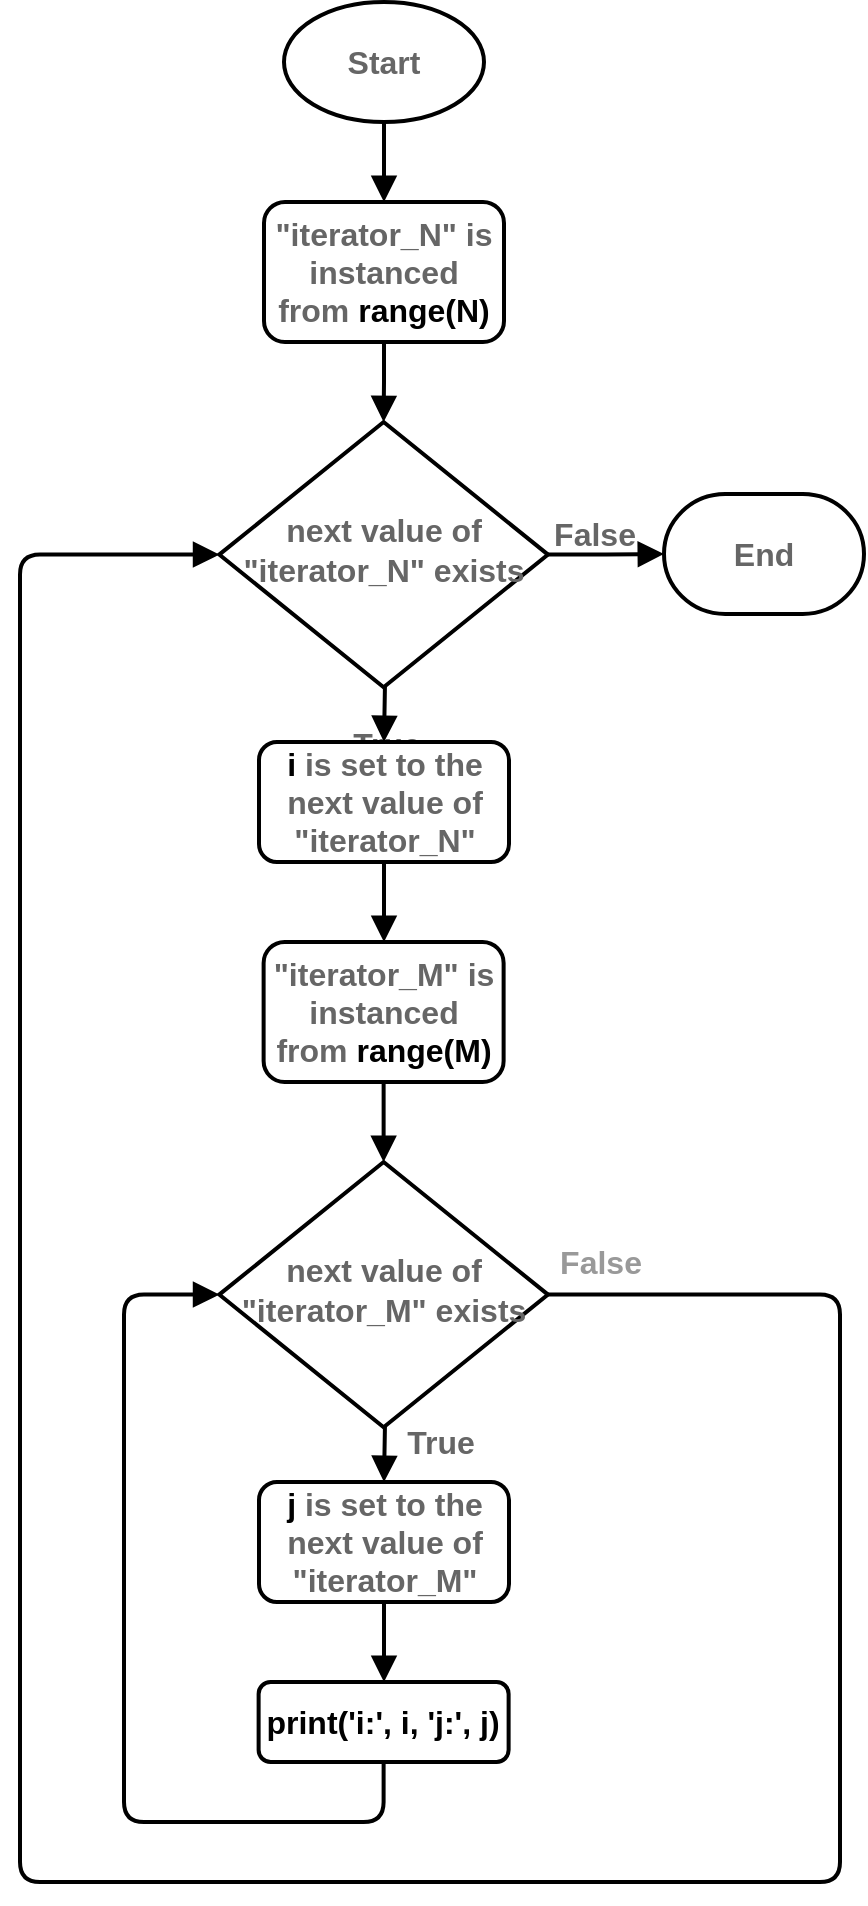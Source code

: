 <mxfile version="13.6.2" type="device"><diagram id="C5RBs43oDa-KdzZeNtuy" name="Page-1"><mxGraphModel dx="1355" dy="816" grid="1" gridSize="10" guides="1" tooltips="1" connect="1" arrows="1" fold="1" page="1" pageScale="1" pageWidth="827" pageHeight="1169" math="0" shadow="0"><root><mxCell id="WIyWlLk6GJQsqaUBKTNV-0"/><mxCell id="WIyWlLk6GJQsqaUBKTNV-1" parent="WIyWlLk6GJQsqaUBKTNV-0"/><mxCell id="WIyWlLk6GJQsqaUBKTNV-4" value="&lt;font color=&quot;#666666&quot;&gt;True&lt;/font&gt;" style="rounded=0;html=1;jettySize=auto;orthogonalLoop=1;fontSize=16;endArrow=block;endFill=1;endSize=8;strokeWidth=2;shadow=0;labelBackgroundColor=none;edgeStyle=orthogonalEdgeStyle;fontStyle=1;entryX=0.5;entryY=0;entryDx=0;entryDy=0;" parent="WIyWlLk6GJQsqaUBKTNV-1" target="GnPaHgfkwW0A9HrBjbqt-0" edge="1"><mxGeometry y="30" relative="1" as="geometry"><mxPoint as="offset"/><mxPoint x="212" y="350" as="sourcePoint"/><mxPoint x="212" y="390" as="targetPoint"/></mxGeometry></mxCell><mxCell id="WIyWlLk6GJQsqaUBKTNV-5" value="&lt;font color=&quot;#666666&quot;&gt;False&lt;/font&gt;" style="edgeStyle=orthogonalEdgeStyle;rounded=0;html=1;jettySize=auto;orthogonalLoop=1;fontSize=16;endArrow=block;endFill=1;endSize=8;strokeWidth=2;shadow=0;labelBackgroundColor=none;fontStyle=1" parent="WIyWlLk6GJQsqaUBKTNV-1" source="WIyWlLk6GJQsqaUBKTNV-6" target="Mzt8miBLP4atNHlSIv3b-1" edge="1"><mxGeometry x="-0.2" y="10" relative="1" as="geometry"><mxPoint as="offset"/><mxPoint x="320" y="310" as="targetPoint"/></mxGeometry></mxCell><mxCell id="WIyWlLk6GJQsqaUBKTNV-6" value="&lt;font color=&quot;#666666&quot;&gt;next value of &quot;iterator_N&quot; exists&lt;/font&gt;" style="rhombus;whiteSpace=wrap;html=1;shadow=0;fontFamily=Helvetica;fontSize=16;align=center;strokeWidth=2;spacing=6;spacingTop=-4;fontStyle=1" parent="WIyWlLk6GJQsqaUBKTNV-1" vertex="1"><mxGeometry x="129.62" y="250" width="164.38" height="132.61" as="geometry"/></mxCell><mxCell id="AKQxjDCV-_QH3ERrggzX-3" value="&lt;font color=&quot;#999999&quot;&gt;False&lt;/font&gt;" style="rounded=1;html=1;jettySize=auto;orthogonalLoop=1;fontSize=16;endArrow=block;endFill=1;endSize=8;strokeWidth=2;shadow=0;labelBackgroundColor=none;edgeStyle=orthogonalEdgeStyle;fontStyle=1;entryX=0;entryY=0.5;entryDx=0;entryDy=0;exitX=1;exitY=0.5;exitDx=0;exitDy=0;" parent="WIyWlLk6GJQsqaUBKTNV-1" source="dyqJJ5F-AHhGA3zYnn03-2" target="WIyWlLk6GJQsqaUBKTNV-6" edge="1"><mxGeometry x="-0.968" y="16" relative="1" as="geometry"><mxPoint as="offset"/><mxPoint x="350" y="690" as="sourcePoint"/><mxPoint x="212" y="483" as="targetPoint"/><Array as="points"><mxPoint x="440" y="686"/><mxPoint x="440" y="980"/><mxPoint x="30" y="980"/><mxPoint x="30" y="316"/></Array></mxGeometry></mxCell><mxCell id="Mzt8miBLP4atNHlSIv3b-0" value="&lt;font color=&quot;#666666&quot;&gt;Start&lt;/font&gt;" style="strokeWidth=2;html=1;shape=mxgraph.flowchart.start_1;whiteSpace=wrap;fontSize=16;fontStyle=1" parent="WIyWlLk6GJQsqaUBKTNV-1" vertex="1"><mxGeometry x="162" y="40" width="100" height="60" as="geometry"/></mxCell><mxCell id="Mzt8miBLP4atNHlSIv3b-1" value="&lt;font color=&quot;#666666&quot;&gt;End&lt;/font&gt;" style="strokeWidth=2;html=1;shape=mxgraph.flowchart.terminator;whiteSpace=wrap;fontSize=16;fontStyle=1" parent="WIyWlLk6GJQsqaUBKTNV-1" vertex="1"><mxGeometry x="352" y="286" width="100" height="60" as="geometry"/></mxCell><mxCell id="2__kI_tk2RexdS8zodO6-5" value="" style="rounded=0;html=1;jettySize=auto;orthogonalLoop=1;fontSize=16;endArrow=block;endFill=1;endSize=8;strokeWidth=2;shadow=0;labelBackgroundColor=none;edgeStyle=orthogonalEdgeStyle;fontStyle=1;entryX=0.5;entryY=0;entryDx=0;entryDy=0;exitX=0.5;exitY=1;exitDx=0;exitDy=0;" parent="WIyWlLk6GJQsqaUBKTNV-1" source="GnPaHgfkwW0A9HrBjbqt-2" target="WIyWlLk6GJQsqaUBKTNV-6" edge="1"><mxGeometry relative="1" as="geometry"><mxPoint x="212" y="190" as="sourcePoint"/><mxPoint x="212" y="50" as="targetPoint"/></mxGeometry></mxCell><mxCell id="GnPaHgfkwW0A9HrBjbqt-0" value="i &lt;font color=&quot;#666666&quot;&gt;is set to the next value of &quot;iterator_N&quot;&lt;/font&gt;" style="rounded=1;whiteSpace=wrap;html=1;fontSize=16;glass=0;strokeWidth=2;shadow=0;fontStyle=1" parent="WIyWlLk6GJQsqaUBKTNV-1" vertex="1"><mxGeometry x="149.5" y="410" width="125" height="60" as="geometry"/></mxCell><mxCell id="GnPaHgfkwW0A9HrBjbqt-1" value="" style="rounded=0;html=1;jettySize=auto;orthogonalLoop=1;fontSize=16;endArrow=block;endFill=1;endSize=8;strokeWidth=2;shadow=0;labelBackgroundColor=none;edgeStyle=orthogonalEdgeStyle;fontStyle=1;exitX=0.5;exitY=1;exitDx=0;exitDy=0;" parent="WIyWlLk6GJQsqaUBKTNV-1" source="GnPaHgfkwW0A9HrBjbqt-0" edge="1"><mxGeometry relative="1" as="geometry"><mxPoint x="382" y="350" as="sourcePoint"/><mxPoint x="212" y="510" as="targetPoint"/></mxGeometry></mxCell><mxCell id="GnPaHgfkwW0A9HrBjbqt-2" value="&lt;font color=&quot;#666666&quot;&gt;&quot;iterator_N&quot; is instanced from&lt;/font&gt;&amp;nbsp;range(N)" style="rounded=1;whiteSpace=wrap;html=1;fontSize=16;glass=0;strokeWidth=2;shadow=0;fontStyle=1" parent="WIyWlLk6GJQsqaUBKTNV-1" vertex="1"><mxGeometry x="152" y="140" width="120" height="70" as="geometry"/></mxCell><mxCell id="GnPaHgfkwW0A9HrBjbqt-3" value="" style="rounded=0;html=1;jettySize=auto;orthogonalLoop=1;fontSize=16;endArrow=block;endFill=1;endSize=8;strokeWidth=2;shadow=0;labelBackgroundColor=none;edgeStyle=orthogonalEdgeStyle;fontStyle=1;entryX=0.5;entryY=0;entryDx=0;entryDy=0;exitX=0.5;exitY=1;exitDx=0;exitDy=0;exitPerimeter=0;" parent="WIyWlLk6GJQsqaUBKTNV-1" source="Mzt8miBLP4atNHlSIv3b-0" target="GnPaHgfkwW0A9HrBjbqt-2" edge="1"><mxGeometry relative="1" as="geometry"><mxPoint x="211.76" y="80" as="sourcePoint"/><mxPoint x="211.755" y="120" as="targetPoint"/></mxGeometry></mxCell><mxCell id="dyqJJ5F-AHhGA3zYnn03-0" value="&lt;font color=&quot;#666666&quot;&gt;True&lt;/font&gt;" style="rounded=0;html=1;jettySize=auto;orthogonalLoop=1;fontSize=16;endArrow=block;endFill=1;endSize=8;strokeWidth=2;shadow=0;labelBackgroundColor=none;edgeStyle=orthogonalEdgeStyle;fontStyle=1;entryX=0.5;entryY=0;entryDx=0;entryDy=0;" edge="1" parent="WIyWlLk6GJQsqaUBKTNV-1" target="dyqJJ5F-AHhGA3zYnn03-6"><mxGeometry x="0.333" y="28" relative="1" as="geometry"><mxPoint as="offset"/><mxPoint x="212" y="720" as="sourcePoint"/><mxPoint x="212" y="760" as="targetPoint"/></mxGeometry></mxCell><mxCell id="dyqJJ5F-AHhGA3zYnn03-2" value="&lt;font color=&quot;#666666&quot;&gt;next value of &quot;iterator_M&quot; exists&lt;/font&gt;" style="rhombus;whiteSpace=wrap;html=1;shadow=0;fontFamily=Helvetica;fontSize=16;align=center;strokeWidth=2;spacing=6;spacingTop=-4;fontStyle=1" vertex="1" parent="WIyWlLk6GJQsqaUBKTNV-1"><mxGeometry x="129.62" y="620" width="164.38" height="132.61" as="geometry"/></mxCell><mxCell id="dyqJJ5F-AHhGA3zYnn03-3" value="" style="rounded=1;html=1;jettySize=auto;orthogonalLoop=1;fontSize=16;endArrow=block;endFill=1;endSize=8;strokeWidth=2;shadow=0;labelBackgroundColor=none;edgeStyle=orthogonalEdgeStyle;fontStyle=1;entryX=0;entryY=0.5;entryDx=0;entryDy=0;exitX=0.5;exitY=1;exitDx=0;exitDy=0;" edge="1" parent="WIyWlLk6GJQsqaUBKTNV-1" target="dyqJJ5F-AHhGA3zYnn03-2" source="dyqJJ5F-AHhGA3zYnn03-9"><mxGeometry y="20" relative="1" as="geometry"><mxPoint as="offset"/><mxPoint x="212" y="960" as="sourcePoint"/><mxPoint x="212" y="853" as="targetPoint"/><Array as="points"><mxPoint x="212" y="950"/><mxPoint x="82" y="950"/><mxPoint x="82" y="686"/></Array></mxGeometry></mxCell><mxCell id="dyqJJ5F-AHhGA3zYnn03-5" value="" style="rounded=0;html=1;jettySize=auto;orthogonalLoop=1;fontSize=16;endArrow=block;endFill=1;endSize=8;strokeWidth=2;shadow=0;labelBackgroundColor=none;edgeStyle=orthogonalEdgeStyle;fontStyle=1;entryX=0.5;entryY=0;entryDx=0;entryDy=0;exitX=0.5;exitY=1;exitDx=0;exitDy=0;" edge="1" parent="WIyWlLk6GJQsqaUBKTNV-1" source="dyqJJ5F-AHhGA3zYnn03-8" target="dyqJJ5F-AHhGA3zYnn03-2"><mxGeometry relative="1" as="geometry"><mxPoint x="212" y="560" as="sourcePoint"/><mxPoint x="212" y="420" as="targetPoint"/></mxGeometry></mxCell><mxCell id="dyqJJ5F-AHhGA3zYnn03-6" value="j&amp;nbsp;&lt;font color=&quot;#666666&quot;&gt;is set to the next value of &quot;iterator_M&quot;&lt;/font&gt;" style="rounded=1;whiteSpace=wrap;html=1;fontSize=16;glass=0;strokeWidth=2;shadow=0;fontStyle=1" vertex="1" parent="WIyWlLk6GJQsqaUBKTNV-1"><mxGeometry x="149.5" y="780" width="125" height="60" as="geometry"/></mxCell><mxCell id="dyqJJ5F-AHhGA3zYnn03-7" value="" style="rounded=0;html=1;jettySize=auto;orthogonalLoop=1;fontSize=16;endArrow=block;endFill=1;endSize=8;strokeWidth=2;shadow=0;labelBackgroundColor=none;edgeStyle=orthogonalEdgeStyle;fontStyle=1;exitX=0.5;exitY=1;exitDx=0;exitDy=0;" edge="1" parent="WIyWlLk6GJQsqaUBKTNV-1" source="dyqJJ5F-AHhGA3zYnn03-6"><mxGeometry relative="1" as="geometry"><mxPoint x="382" y="720" as="sourcePoint"/><mxPoint x="212" y="880" as="targetPoint"/></mxGeometry></mxCell><mxCell id="dyqJJ5F-AHhGA3zYnn03-8" value="&lt;font color=&quot;#666666&quot;&gt;&quot;iterator_M&quot; is instanced from&lt;/font&gt;&amp;nbsp;range(M)" style="rounded=1;whiteSpace=wrap;html=1;fontSize=16;glass=0;strokeWidth=2;shadow=0;fontStyle=1" vertex="1" parent="WIyWlLk6GJQsqaUBKTNV-1"><mxGeometry x="151.81" y="510" width="120" height="70" as="geometry"/></mxCell><mxCell id="dyqJJ5F-AHhGA3zYnn03-9" value="print('i:', i, 'j:', j)" style="rounded=1;whiteSpace=wrap;html=1;fontSize=16;glass=0;strokeWidth=2;shadow=0;fontStyle=1" vertex="1" parent="WIyWlLk6GJQsqaUBKTNV-1"><mxGeometry x="149.31" y="880" width="125" height="40" as="geometry"/></mxCell></root></mxGraphModel></diagram></mxfile>